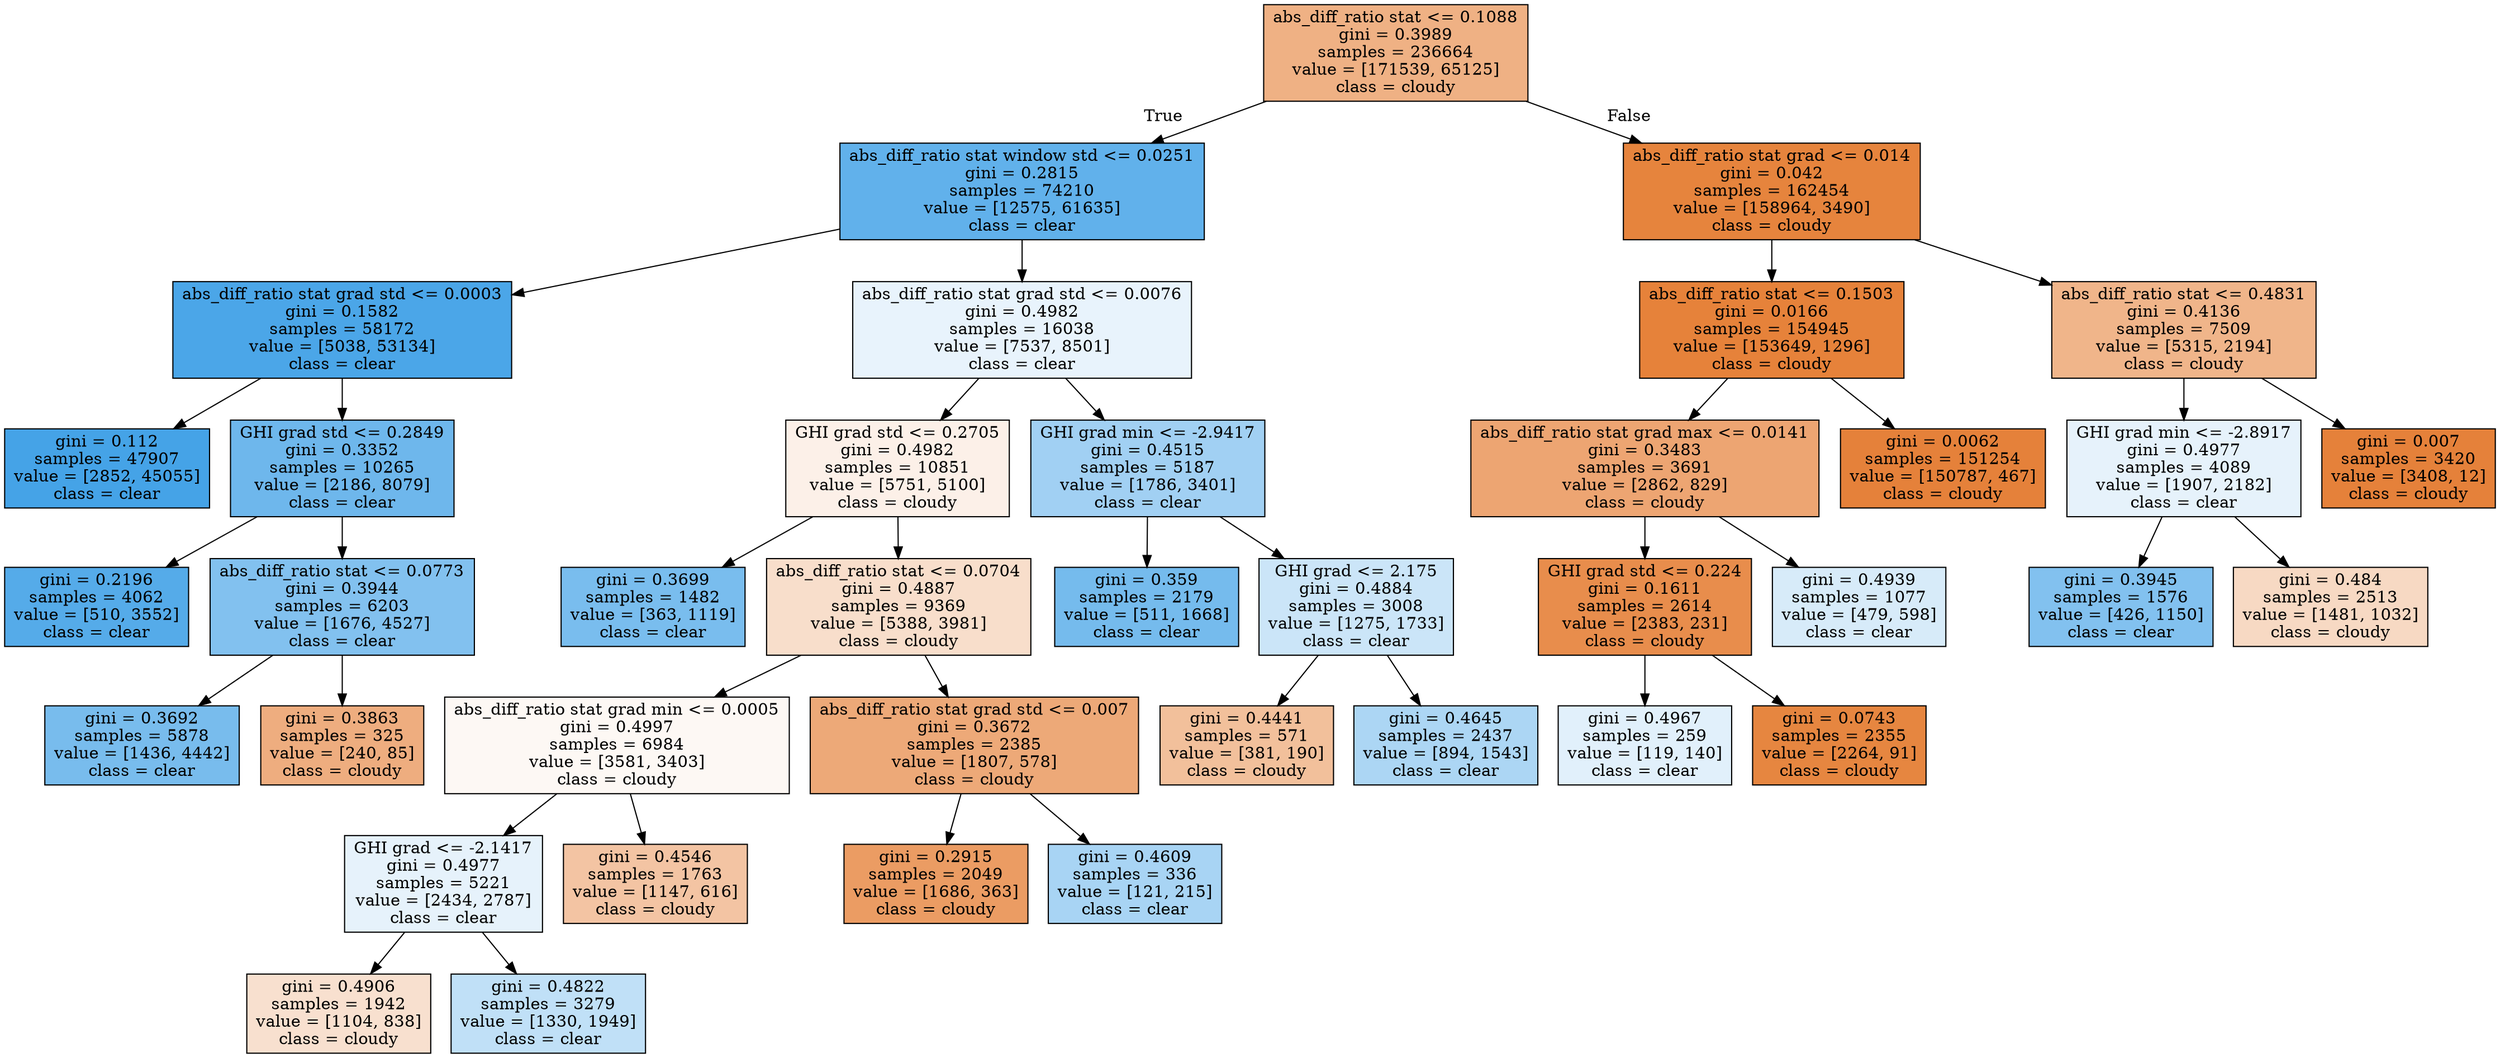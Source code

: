 digraph Tree {
node [shape=box, style="filled", color="black"] ;
0 [label="abs_diff_ratio stat <= 0.1088\ngini = 0.3989\nsamples = 236664\nvalue = [171539, 65125]\nclass = cloudy", fillcolor="#e581399e"] ;
1 [label="abs_diff_ratio stat window std <= 0.0251\ngini = 0.2815\nsamples = 74210\nvalue = [12575, 61635]\nclass = clear", fillcolor="#399de5cb"] ;
0 -> 1 [labeldistance=2.5, labelangle=45, headlabel="True"] ;
3 [label="abs_diff_ratio stat grad std <= 0.0003\ngini = 0.1582\nsamples = 58172\nvalue = [5038, 53134]\nclass = clear", fillcolor="#399de5e7"] ;
1 -> 3 ;
9 [label="gini = 0.112\nsamples = 47907\nvalue = [2852, 45055]\nclass = clear", fillcolor="#399de5ef"] ;
3 -> 9 ;
10 [label="GHI grad std <= 0.2849\ngini = 0.3352\nsamples = 10265\nvalue = [2186, 8079]\nclass = clear", fillcolor="#399de5ba"] ;
3 -> 10 ;
27 [label="gini = 0.2196\nsamples = 4062\nvalue = [510, 3552]\nclass = clear", fillcolor="#399de5da"] ;
10 -> 27 ;
28 [label="abs_diff_ratio stat <= 0.0773\ngini = 0.3944\nsamples = 6203\nvalue = [1676, 4527]\nclass = clear", fillcolor="#399de5a1"] ;
10 -> 28 ;
29 [label="gini = 0.3692\nsamples = 5878\nvalue = [1436, 4442]\nclass = clear", fillcolor="#399de5ad"] ;
28 -> 29 ;
30 [label="gini = 0.3863\nsamples = 325\nvalue = [240, 85]\nclass = cloudy", fillcolor="#e58139a5"] ;
28 -> 30 ;
4 [label="abs_diff_ratio stat grad std <= 0.0076\ngini = 0.4982\nsamples = 16038\nvalue = [7537, 8501]\nclass = clear", fillcolor="#399de51d"] ;
1 -> 4 ;
15 [label="GHI grad std <= 0.2705\ngini = 0.4982\nsamples = 10851\nvalue = [5751, 5100]\nclass = cloudy", fillcolor="#e581391d"] ;
4 -> 15 ;
17 [label="gini = 0.3699\nsamples = 1482\nvalue = [363, 1119]\nclass = clear", fillcolor="#399de5ac"] ;
15 -> 17 ;
18 [label="abs_diff_ratio stat <= 0.0704\ngini = 0.4887\nsamples = 9369\nvalue = [5388, 3981]\nclass = cloudy", fillcolor="#e5813943"] ;
15 -> 18 ;
19 [label="abs_diff_ratio stat grad min <= 0.0005\ngini = 0.4997\nsamples = 6984\nvalue = [3581, 3403]\nclass = cloudy", fillcolor="#e581390d"] ;
18 -> 19 ;
33 [label="GHI grad <= -2.1417\ngini = 0.4977\nsamples = 5221\nvalue = [2434, 2787]\nclass = clear", fillcolor="#399de520"] ;
19 -> 33 ;
37 [label="gini = 0.4906\nsamples = 1942\nvalue = [1104, 838]\nclass = cloudy", fillcolor="#e581393d"] ;
33 -> 37 ;
38 [label="gini = 0.4822\nsamples = 3279\nvalue = [1330, 1949]\nclass = clear", fillcolor="#399de551"] ;
33 -> 38 ;
34 [label="gini = 0.4546\nsamples = 1763\nvalue = [1147, 616]\nclass = cloudy", fillcolor="#e5813976"] ;
19 -> 34 ;
20 [label="abs_diff_ratio stat grad std <= 0.007\ngini = 0.3672\nsamples = 2385\nvalue = [1807, 578]\nclass = cloudy", fillcolor="#e58139ad"] ;
18 -> 20 ;
23 [label="gini = 0.2915\nsamples = 2049\nvalue = [1686, 363]\nclass = cloudy", fillcolor="#e58139c8"] ;
20 -> 23 ;
24 [label="gini = 0.4609\nsamples = 336\nvalue = [121, 215]\nclass = clear", fillcolor="#399de56f"] ;
20 -> 24 ;
16 [label="GHI grad min <= -2.9417\ngini = 0.4515\nsamples = 5187\nvalue = [1786, 3401]\nclass = clear", fillcolor="#399de579"] ;
4 -> 16 ;
31 [label="gini = 0.359\nsamples = 2179\nvalue = [511, 1668]\nclass = clear", fillcolor="#399de5b1"] ;
16 -> 31 ;
32 [label="GHI grad <= 2.175\ngini = 0.4884\nsamples = 3008\nvalue = [1275, 1733]\nclass = clear", fillcolor="#399de543"] ;
16 -> 32 ;
35 [label="gini = 0.4441\nsamples = 571\nvalue = [381, 190]\nclass = cloudy", fillcolor="#e5813980"] ;
32 -> 35 ;
36 [label="gini = 0.4645\nsamples = 2437\nvalue = [894, 1543]\nclass = clear", fillcolor="#399de56b"] ;
32 -> 36 ;
2 [label="abs_diff_ratio stat grad <= 0.014\ngini = 0.042\nsamples = 162454\nvalue = [158964, 3490]\nclass = cloudy", fillcolor="#e58139f9"] ;
0 -> 2 [labeldistance=2.5, labelangle=-45, headlabel="False"] ;
5 [label="abs_diff_ratio stat <= 0.1503\ngini = 0.0166\nsamples = 154945\nvalue = [153649, 1296]\nclass = cloudy", fillcolor="#e58139fd"] ;
2 -> 5 ;
11 [label="abs_diff_ratio stat grad max <= 0.0141\ngini = 0.3483\nsamples = 3691\nvalue = [2862, 829]\nclass = cloudy", fillcolor="#e58139b5"] ;
5 -> 11 ;
13 [label="GHI grad std <= 0.224\ngini = 0.1611\nsamples = 2614\nvalue = [2383, 231]\nclass = cloudy", fillcolor="#e58139e6"] ;
11 -> 13 ;
25 [label="gini = 0.4967\nsamples = 259\nvalue = [119, 140]\nclass = clear", fillcolor="#399de526"] ;
13 -> 25 ;
26 [label="gini = 0.0743\nsamples = 2355\nvalue = [2264, 91]\nclass = cloudy", fillcolor="#e58139f5"] ;
13 -> 26 ;
14 [label="gini = 0.4939\nsamples = 1077\nvalue = [479, 598]\nclass = clear", fillcolor="#399de533"] ;
11 -> 14 ;
12 [label="gini = 0.0062\nsamples = 151254\nvalue = [150787, 467]\nclass = cloudy", fillcolor="#e58139fe"] ;
5 -> 12 ;
6 [label="abs_diff_ratio stat <= 0.4831\ngini = 0.4136\nsamples = 7509\nvalue = [5315, 2194]\nclass = cloudy", fillcolor="#e5813996"] ;
2 -> 6 ;
7 [label="GHI grad min <= -2.8917\ngini = 0.4977\nsamples = 4089\nvalue = [1907, 2182]\nclass = clear", fillcolor="#399de520"] ;
6 -> 7 ;
21 [label="gini = 0.3945\nsamples = 1576\nvalue = [426, 1150]\nclass = clear", fillcolor="#399de5a1"] ;
7 -> 21 ;
22 [label="gini = 0.484\nsamples = 2513\nvalue = [1481, 1032]\nclass = cloudy", fillcolor="#e581394d"] ;
7 -> 22 ;
8 [label="gini = 0.007\nsamples = 3420\nvalue = [3408, 12]\nclass = cloudy", fillcolor="#e58139fe"] ;
6 -> 8 ;
}